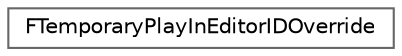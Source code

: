 digraph "Graphical Class Hierarchy"
{
 // INTERACTIVE_SVG=YES
 // LATEX_PDF_SIZE
  bgcolor="transparent";
  edge [fontname=Helvetica,fontsize=10,labelfontname=Helvetica,labelfontsize=10];
  node [fontname=Helvetica,fontsize=10,shape=box,height=0.2,width=0.4];
  rankdir="LR";
  Node0 [id="Node000000",label="FTemporaryPlayInEditorIDOverride",height=0.2,width=0.4,color="grey40", fillcolor="white", style="filled",URL="$db/dc9/structFTemporaryPlayInEditorIDOverride.html",tooltip=" "];
}

